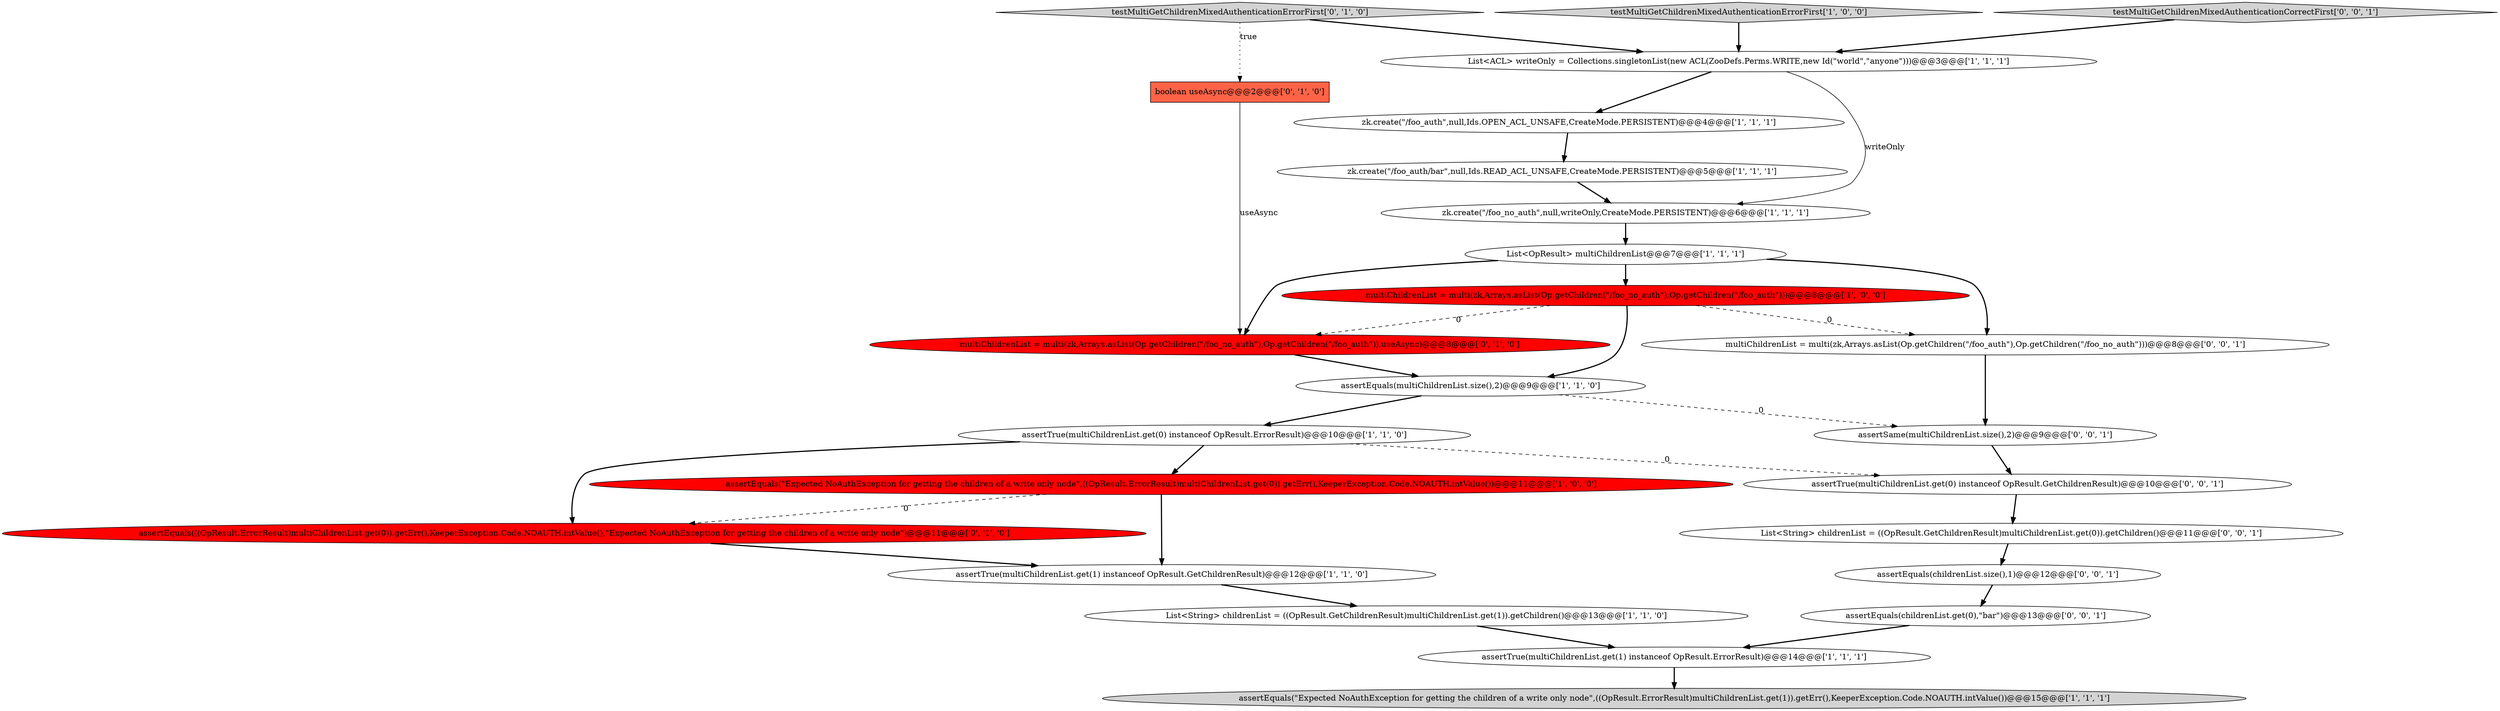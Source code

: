 digraph {
23 [style = filled, label = "multiChildrenList = multi(zk,Arrays.asList(Op.getChildren(\"/foo_auth\"),Op.getChildren(\"/foo_no_auth\")))@@@8@@@['0', '0', '1']", fillcolor = white, shape = ellipse image = "AAA0AAABBB3BBB"];
21 [style = filled, label = "assertSame(multiChildrenList.size(),2)@@@9@@@['0', '0', '1']", fillcolor = white, shape = ellipse image = "AAA0AAABBB3BBB"];
5 [style = filled, label = "multiChildrenList = multi(zk,Arrays.asList(Op.getChildren(\"/foo_no_auth\"),Op.getChildren(\"/foo_auth\")))@@@8@@@['1', '0', '0']", fillcolor = red, shape = ellipse image = "AAA1AAABBB1BBB"];
20 [style = filled, label = "testMultiGetChildrenMixedAuthenticationCorrectFirst['0', '0', '1']", fillcolor = lightgray, shape = diamond image = "AAA0AAABBB3BBB"];
22 [style = filled, label = "List<String> childrenList = ((OpResult.GetChildrenResult)multiChildrenList.get(0)).getChildren()@@@11@@@['0', '0', '1']", fillcolor = white, shape = ellipse image = "AAA0AAABBB3BBB"];
16 [style = filled, label = "testMultiGetChildrenMixedAuthenticationErrorFirst['0', '1', '0']", fillcolor = lightgray, shape = diamond image = "AAA0AAABBB2BBB"];
12 [style = filled, label = "assertTrue(multiChildrenList.get(1) instanceof OpResult.GetChildrenResult)@@@12@@@['1', '1', '0']", fillcolor = white, shape = ellipse image = "AAA0AAABBB1BBB"];
9 [style = filled, label = "assertEquals(\"Expected NoAuthException for getting the children of a write only node\",((OpResult.ErrorResult)multiChildrenList.get(0)).getErr(),KeeperException.Code.NOAUTH.intValue())@@@11@@@['1', '0', '0']", fillcolor = red, shape = ellipse image = "AAA1AAABBB1BBB"];
0 [style = filled, label = "assertTrue(multiChildrenList.get(0) instanceof OpResult.ErrorResult)@@@10@@@['1', '1', '0']", fillcolor = white, shape = ellipse image = "AAA0AAABBB1BBB"];
19 [style = filled, label = "assertEquals(childrenList.get(0),\"bar\")@@@13@@@['0', '0', '1']", fillcolor = white, shape = ellipse image = "AAA0AAABBB3BBB"];
18 [style = filled, label = "assertTrue(multiChildrenList.get(0) instanceof OpResult.GetChildrenResult)@@@10@@@['0', '0', '1']", fillcolor = white, shape = ellipse image = "AAA0AAABBB3BBB"];
13 [style = filled, label = "assertEquals(multiChildrenList.size(),2)@@@9@@@['1', '1', '0']", fillcolor = white, shape = ellipse image = "AAA0AAABBB1BBB"];
8 [style = filled, label = "List<String> childrenList = ((OpResult.GetChildrenResult)multiChildrenList.get(1)).getChildren()@@@13@@@['1', '1', '0']", fillcolor = white, shape = ellipse image = "AAA0AAABBB1BBB"];
24 [style = filled, label = "assertEquals(childrenList.size(),1)@@@12@@@['0', '0', '1']", fillcolor = white, shape = ellipse image = "AAA0AAABBB3BBB"];
15 [style = filled, label = "assertEquals(((OpResult.ErrorResult)multiChildrenList.get(0)).getErr(),KeeperException.Code.NOAUTH.intValue(),\"Expected NoAuthException for getting the children of a write only node\")@@@11@@@['0', '1', '0']", fillcolor = red, shape = ellipse image = "AAA1AAABBB2BBB"];
6 [style = filled, label = "assertEquals(\"Expected NoAuthException for getting the children of a write only node\",((OpResult.ErrorResult)multiChildrenList.get(1)).getErr(),KeeperException.Code.NOAUTH.intValue())@@@15@@@['1', '1', '1']", fillcolor = lightgray, shape = ellipse image = "AAA0AAABBB1BBB"];
14 [style = filled, label = "boolean useAsync@@@2@@@['0', '1', '0']", fillcolor = tomato, shape = box image = "AAA1AAABBB2BBB"];
17 [style = filled, label = "multiChildrenList = multi(zk,Arrays.asList(Op.getChildren(\"/foo_no_auth\"),Op.getChildren(\"/foo_auth\")),useAsync)@@@8@@@['0', '1', '0']", fillcolor = red, shape = ellipse image = "AAA1AAABBB2BBB"];
1 [style = filled, label = "zk.create(\"/foo_no_auth\",null,writeOnly,CreateMode.PERSISTENT)@@@6@@@['1', '1', '1']", fillcolor = white, shape = ellipse image = "AAA0AAABBB1BBB"];
7 [style = filled, label = "zk.create(\"/foo_auth/bar\",null,Ids.READ_ACL_UNSAFE,CreateMode.PERSISTENT)@@@5@@@['1', '1', '1']", fillcolor = white, shape = ellipse image = "AAA0AAABBB1BBB"];
2 [style = filled, label = "testMultiGetChildrenMixedAuthenticationErrorFirst['1', '0', '0']", fillcolor = lightgray, shape = diamond image = "AAA0AAABBB1BBB"];
4 [style = filled, label = "assertTrue(multiChildrenList.get(1) instanceof OpResult.ErrorResult)@@@14@@@['1', '1', '1']", fillcolor = white, shape = ellipse image = "AAA0AAABBB1BBB"];
3 [style = filled, label = "List<ACL> writeOnly = Collections.singletonList(new ACL(ZooDefs.Perms.WRITE,new Id(\"world\",\"anyone\")))@@@3@@@['1', '1', '1']", fillcolor = white, shape = ellipse image = "AAA0AAABBB1BBB"];
11 [style = filled, label = "List<OpResult> multiChildrenList@@@7@@@['1', '1', '1']", fillcolor = white, shape = ellipse image = "AAA0AAABBB1BBB"];
10 [style = filled, label = "zk.create(\"/foo_auth\",null,Ids.OPEN_ACL_UNSAFE,CreateMode.PERSISTENT)@@@4@@@['1', '1', '1']", fillcolor = white, shape = ellipse image = "AAA0AAABBB1BBB"];
16->3 [style = bold, label=""];
0->9 [style = bold, label=""];
7->1 [style = bold, label=""];
24->19 [style = bold, label=""];
4->6 [style = bold, label=""];
5->23 [style = dashed, label="0"];
2->3 [style = bold, label=""];
14->17 [style = solid, label="useAsync"];
20->3 [style = bold, label=""];
10->7 [style = bold, label=""];
21->18 [style = bold, label=""];
0->15 [style = bold, label=""];
1->11 [style = bold, label=""];
3->10 [style = bold, label=""];
11->5 [style = bold, label=""];
18->22 [style = bold, label=""];
13->21 [style = dashed, label="0"];
5->17 [style = dashed, label="0"];
23->21 [style = bold, label=""];
9->15 [style = dashed, label="0"];
12->8 [style = bold, label=""];
5->13 [style = bold, label=""];
16->14 [style = dotted, label="true"];
0->18 [style = dashed, label="0"];
11->17 [style = bold, label=""];
17->13 [style = bold, label=""];
15->12 [style = bold, label=""];
9->12 [style = bold, label=""];
19->4 [style = bold, label=""];
8->4 [style = bold, label=""];
22->24 [style = bold, label=""];
11->23 [style = bold, label=""];
3->1 [style = solid, label="writeOnly"];
13->0 [style = bold, label=""];
}

